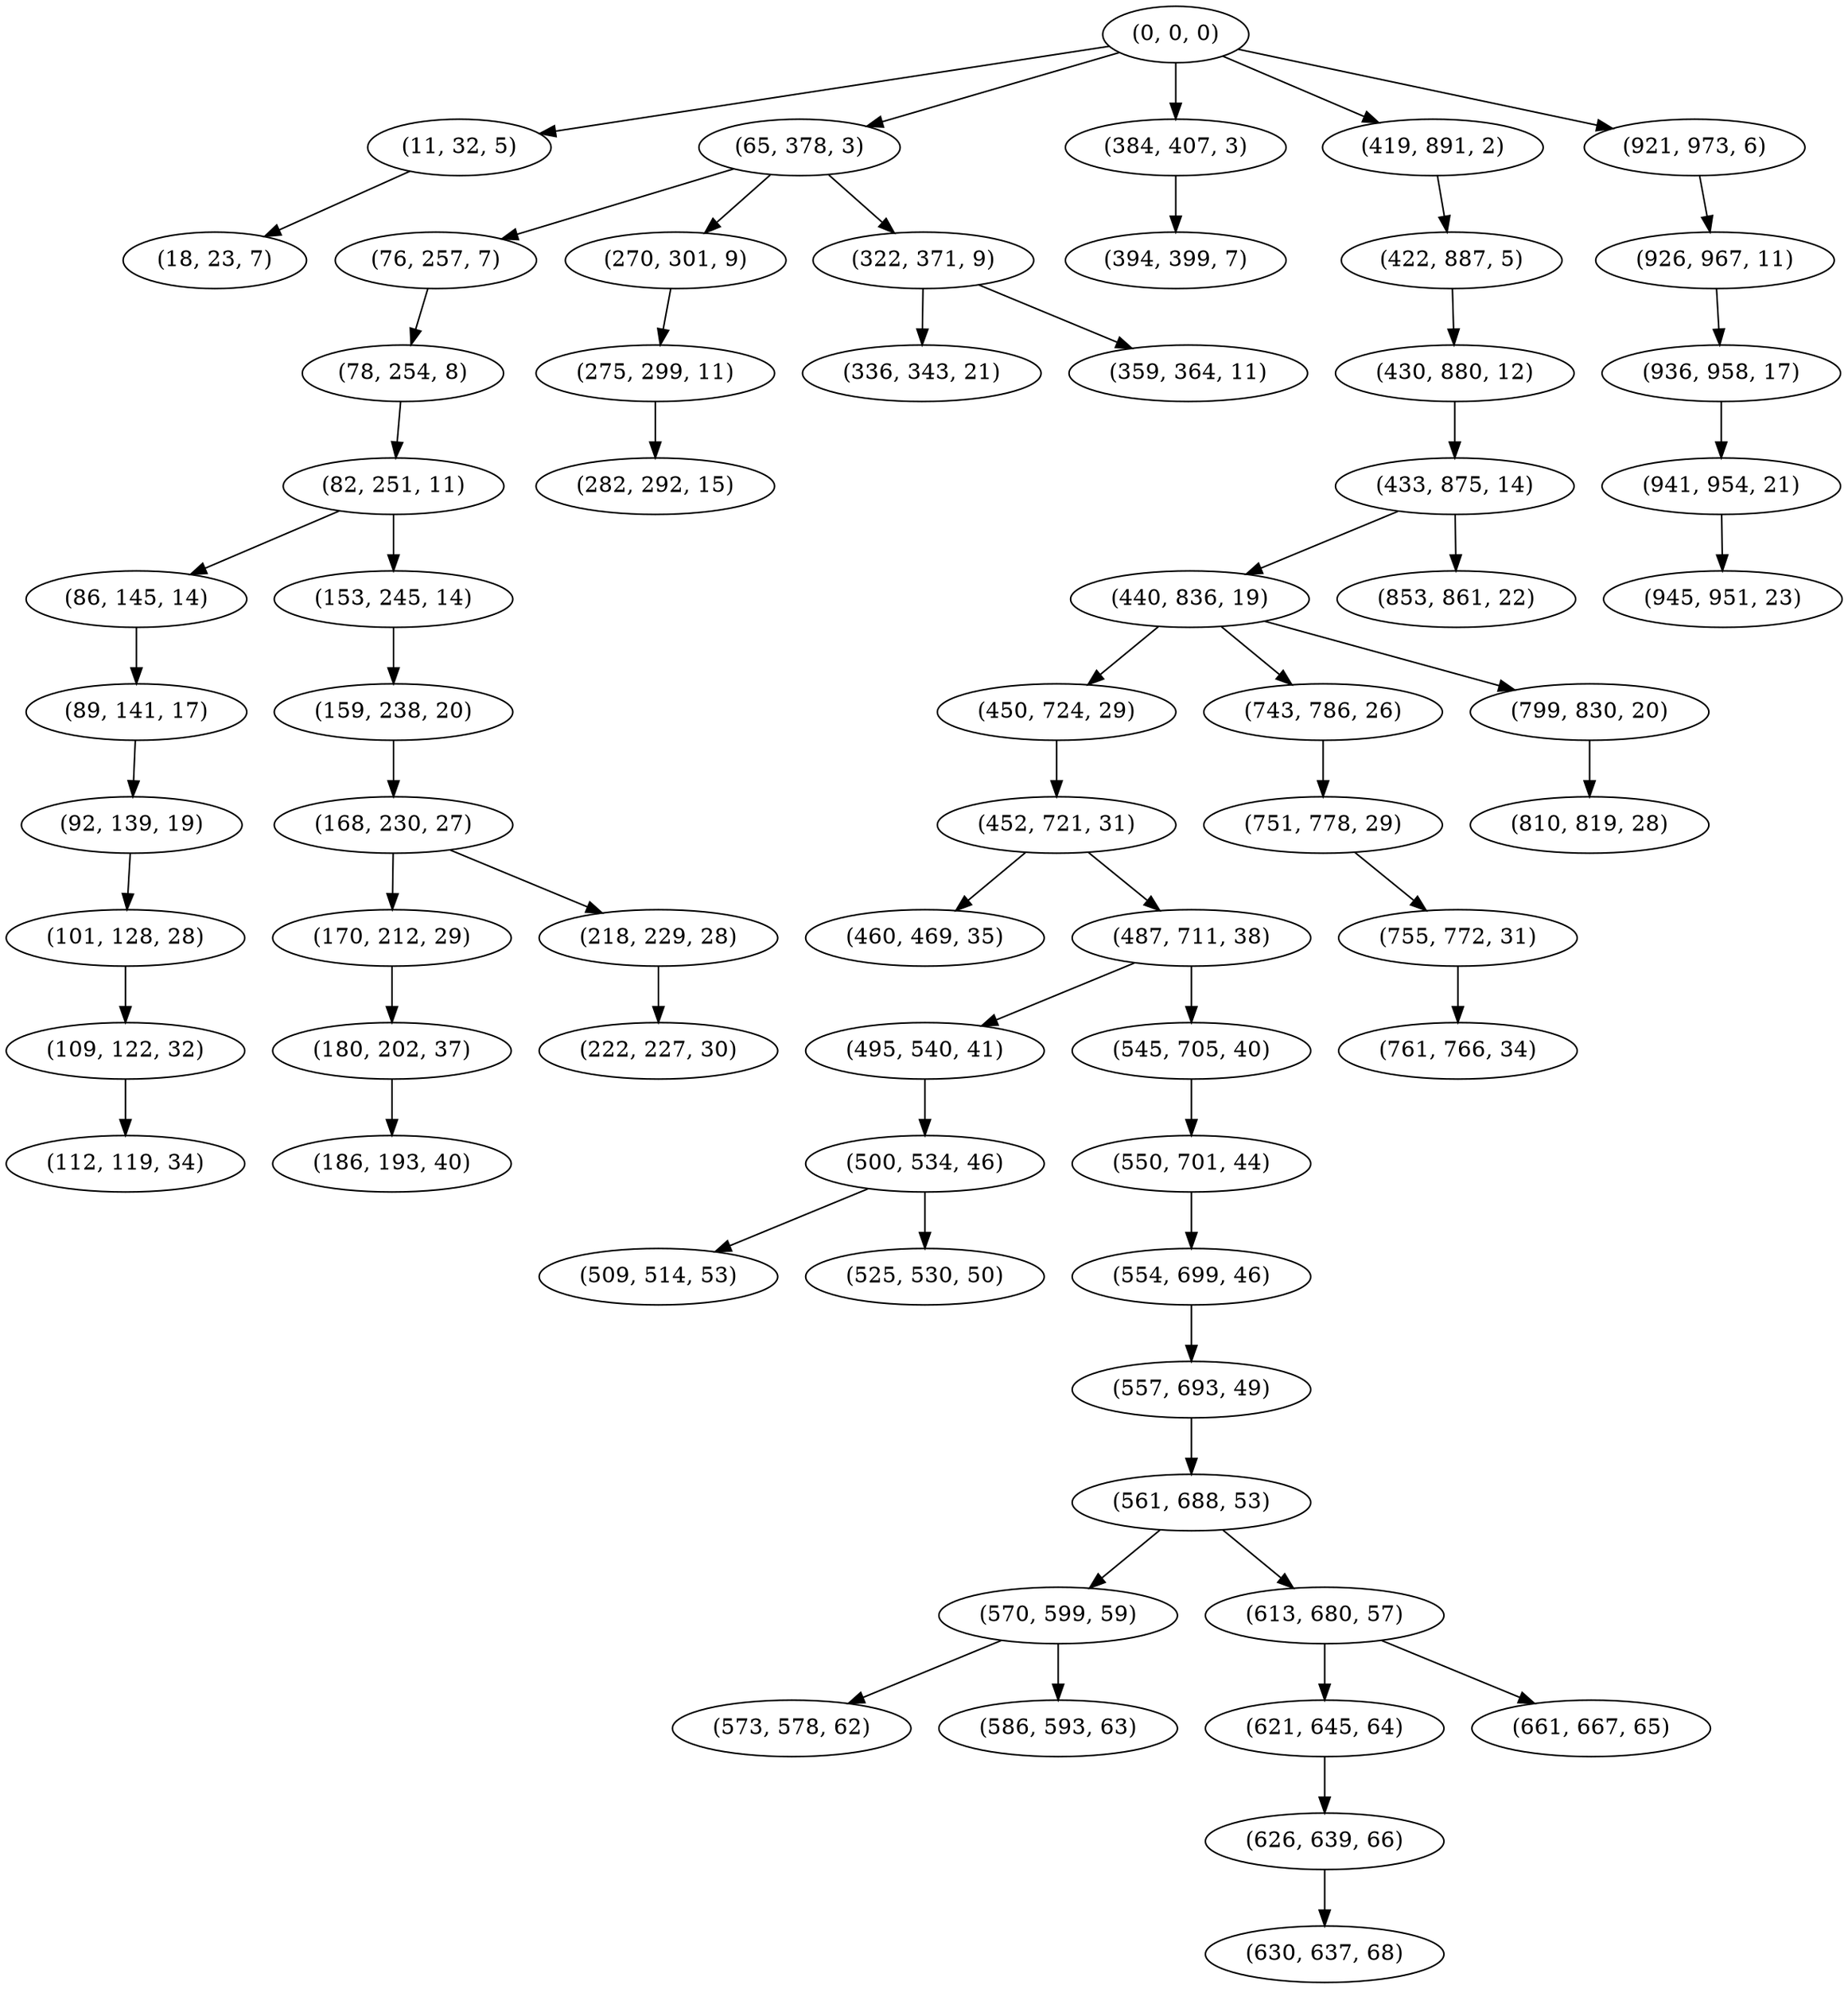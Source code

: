 digraph tree {
    "(0, 0, 0)";
    "(11, 32, 5)";
    "(18, 23, 7)";
    "(65, 378, 3)";
    "(76, 257, 7)";
    "(78, 254, 8)";
    "(82, 251, 11)";
    "(86, 145, 14)";
    "(89, 141, 17)";
    "(92, 139, 19)";
    "(101, 128, 28)";
    "(109, 122, 32)";
    "(112, 119, 34)";
    "(153, 245, 14)";
    "(159, 238, 20)";
    "(168, 230, 27)";
    "(170, 212, 29)";
    "(180, 202, 37)";
    "(186, 193, 40)";
    "(218, 229, 28)";
    "(222, 227, 30)";
    "(270, 301, 9)";
    "(275, 299, 11)";
    "(282, 292, 15)";
    "(322, 371, 9)";
    "(336, 343, 21)";
    "(359, 364, 11)";
    "(384, 407, 3)";
    "(394, 399, 7)";
    "(419, 891, 2)";
    "(422, 887, 5)";
    "(430, 880, 12)";
    "(433, 875, 14)";
    "(440, 836, 19)";
    "(450, 724, 29)";
    "(452, 721, 31)";
    "(460, 469, 35)";
    "(487, 711, 38)";
    "(495, 540, 41)";
    "(500, 534, 46)";
    "(509, 514, 53)";
    "(525, 530, 50)";
    "(545, 705, 40)";
    "(550, 701, 44)";
    "(554, 699, 46)";
    "(557, 693, 49)";
    "(561, 688, 53)";
    "(570, 599, 59)";
    "(573, 578, 62)";
    "(586, 593, 63)";
    "(613, 680, 57)";
    "(621, 645, 64)";
    "(626, 639, 66)";
    "(630, 637, 68)";
    "(661, 667, 65)";
    "(743, 786, 26)";
    "(751, 778, 29)";
    "(755, 772, 31)";
    "(761, 766, 34)";
    "(799, 830, 20)";
    "(810, 819, 28)";
    "(853, 861, 22)";
    "(921, 973, 6)";
    "(926, 967, 11)";
    "(936, 958, 17)";
    "(941, 954, 21)";
    "(945, 951, 23)";
    "(0, 0, 0)" -> "(11, 32, 5)";
    "(0, 0, 0)" -> "(65, 378, 3)";
    "(0, 0, 0)" -> "(384, 407, 3)";
    "(0, 0, 0)" -> "(419, 891, 2)";
    "(0, 0, 0)" -> "(921, 973, 6)";
    "(11, 32, 5)" -> "(18, 23, 7)";
    "(65, 378, 3)" -> "(76, 257, 7)";
    "(65, 378, 3)" -> "(270, 301, 9)";
    "(65, 378, 3)" -> "(322, 371, 9)";
    "(76, 257, 7)" -> "(78, 254, 8)";
    "(78, 254, 8)" -> "(82, 251, 11)";
    "(82, 251, 11)" -> "(86, 145, 14)";
    "(82, 251, 11)" -> "(153, 245, 14)";
    "(86, 145, 14)" -> "(89, 141, 17)";
    "(89, 141, 17)" -> "(92, 139, 19)";
    "(92, 139, 19)" -> "(101, 128, 28)";
    "(101, 128, 28)" -> "(109, 122, 32)";
    "(109, 122, 32)" -> "(112, 119, 34)";
    "(153, 245, 14)" -> "(159, 238, 20)";
    "(159, 238, 20)" -> "(168, 230, 27)";
    "(168, 230, 27)" -> "(170, 212, 29)";
    "(168, 230, 27)" -> "(218, 229, 28)";
    "(170, 212, 29)" -> "(180, 202, 37)";
    "(180, 202, 37)" -> "(186, 193, 40)";
    "(218, 229, 28)" -> "(222, 227, 30)";
    "(270, 301, 9)" -> "(275, 299, 11)";
    "(275, 299, 11)" -> "(282, 292, 15)";
    "(322, 371, 9)" -> "(336, 343, 21)";
    "(322, 371, 9)" -> "(359, 364, 11)";
    "(384, 407, 3)" -> "(394, 399, 7)";
    "(419, 891, 2)" -> "(422, 887, 5)";
    "(422, 887, 5)" -> "(430, 880, 12)";
    "(430, 880, 12)" -> "(433, 875, 14)";
    "(433, 875, 14)" -> "(440, 836, 19)";
    "(433, 875, 14)" -> "(853, 861, 22)";
    "(440, 836, 19)" -> "(450, 724, 29)";
    "(440, 836, 19)" -> "(743, 786, 26)";
    "(440, 836, 19)" -> "(799, 830, 20)";
    "(450, 724, 29)" -> "(452, 721, 31)";
    "(452, 721, 31)" -> "(460, 469, 35)";
    "(452, 721, 31)" -> "(487, 711, 38)";
    "(487, 711, 38)" -> "(495, 540, 41)";
    "(487, 711, 38)" -> "(545, 705, 40)";
    "(495, 540, 41)" -> "(500, 534, 46)";
    "(500, 534, 46)" -> "(509, 514, 53)";
    "(500, 534, 46)" -> "(525, 530, 50)";
    "(545, 705, 40)" -> "(550, 701, 44)";
    "(550, 701, 44)" -> "(554, 699, 46)";
    "(554, 699, 46)" -> "(557, 693, 49)";
    "(557, 693, 49)" -> "(561, 688, 53)";
    "(561, 688, 53)" -> "(570, 599, 59)";
    "(561, 688, 53)" -> "(613, 680, 57)";
    "(570, 599, 59)" -> "(573, 578, 62)";
    "(570, 599, 59)" -> "(586, 593, 63)";
    "(613, 680, 57)" -> "(621, 645, 64)";
    "(613, 680, 57)" -> "(661, 667, 65)";
    "(621, 645, 64)" -> "(626, 639, 66)";
    "(626, 639, 66)" -> "(630, 637, 68)";
    "(743, 786, 26)" -> "(751, 778, 29)";
    "(751, 778, 29)" -> "(755, 772, 31)";
    "(755, 772, 31)" -> "(761, 766, 34)";
    "(799, 830, 20)" -> "(810, 819, 28)";
    "(921, 973, 6)" -> "(926, 967, 11)";
    "(926, 967, 11)" -> "(936, 958, 17)";
    "(936, 958, 17)" -> "(941, 954, 21)";
    "(941, 954, 21)" -> "(945, 951, 23)";
}
